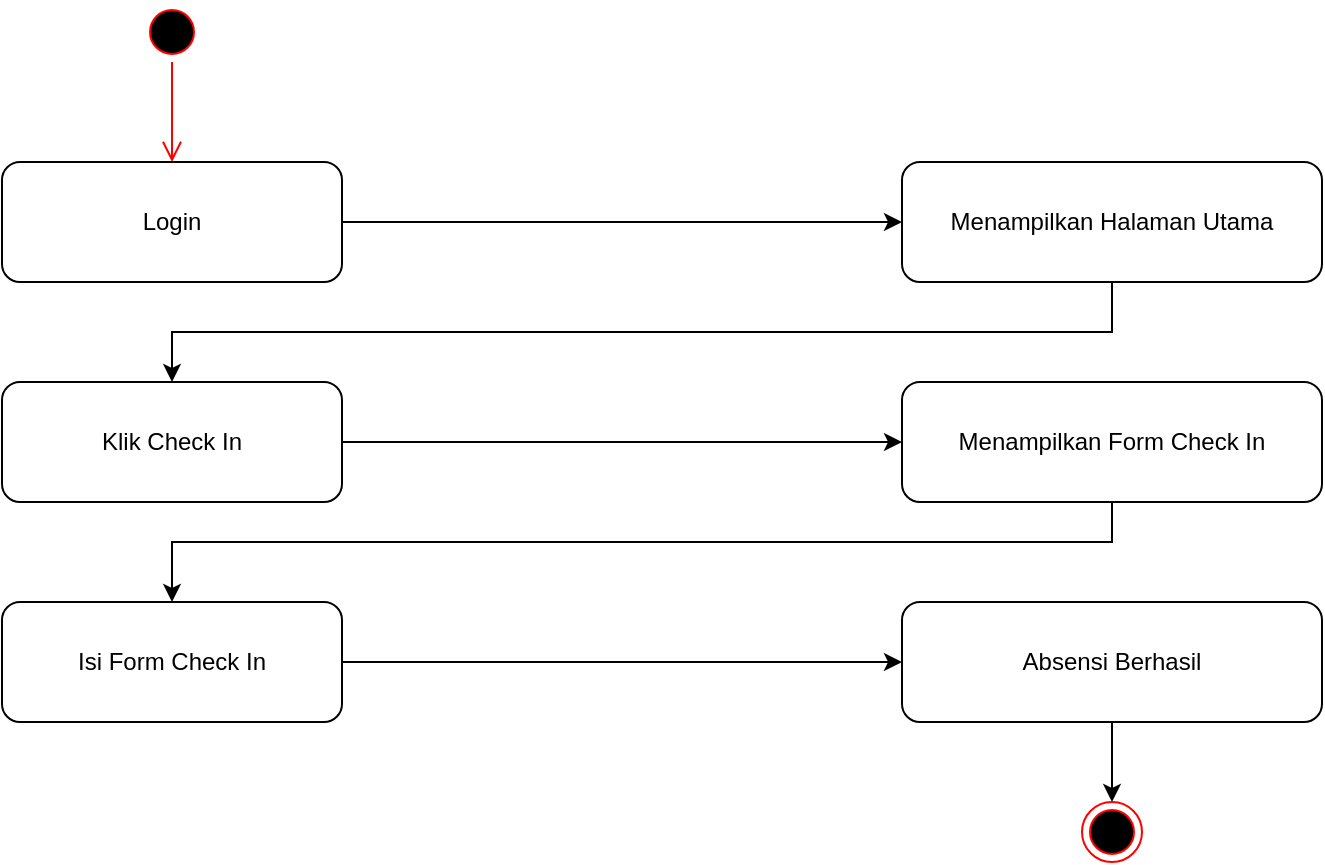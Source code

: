 <mxfile version="22.1.3" type="github">
  <diagram name="Halaman-1" id="7L_tiPoQqT-87Dtt8Oah">
    <mxGraphModel dx="1050" dy="603" grid="1" gridSize="10" guides="1" tooltips="1" connect="1" arrows="1" fold="1" page="1" pageScale="1" pageWidth="827" pageHeight="1169" math="0" shadow="0">
      <root>
        <mxCell id="0" />
        <mxCell id="1" parent="0" />
        <mxCell id="S7L3qb6RAmKxS-3aenxL-1" value="" style="ellipse;html=1;shape=startState;fillColor=#000000;strokeColor=#ff0000;" vertex="1" parent="1">
          <mxGeometry x="120" y="90" width="30" height="30" as="geometry" />
        </mxCell>
        <mxCell id="S7L3qb6RAmKxS-3aenxL-2" value="" style="edgeStyle=orthogonalEdgeStyle;html=1;verticalAlign=bottom;endArrow=open;endSize=8;strokeColor=#ff0000;rounded=0;" edge="1" source="S7L3qb6RAmKxS-3aenxL-1" parent="1">
          <mxGeometry relative="1" as="geometry">
            <mxPoint x="135" y="170" as="targetPoint" />
          </mxGeometry>
        </mxCell>
        <mxCell id="S7L3qb6RAmKxS-3aenxL-10" style="edgeStyle=orthogonalEdgeStyle;rounded=0;orthogonalLoop=1;jettySize=auto;html=1;exitX=1;exitY=0.5;exitDx=0;exitDy=0;entryX=0;entryY=0.5;entryDx=0;entryDy=0;" edge="1" parent="1" source="S7L3qb6RAmKxS-3aenxL-3" target="S7L3qb6RAmKxS-3aenxL-4">
          <mxGeometry relative="1" as="geometry" />
        </mxCell>
        <mxCell id="S7L3qb6RAmKxS-3aenxL-3" value="Login" style="rounded=1;whiteSpace=wrap;html=1;" vertex="1" parent="1">
          <mxGeometry x="50" y="170" width="170" height="60" as="geometry" />
        </mxCell>
        <mxCell id="S7L3qb6RAmKxS-3aenxL-11" style="edgeStyle=orthogonalEdgeStyle;rounded=0;orthogonalLoop=1;jettySize=auto;html=1;exitX=0.5;exitY=1;exitDx=0;exitDy=0;entryX=0.5;entryY=0;entryDx=0;entryDy=0;" edge="1" parent="1" source="S7L3qb6RAmKxS-3aenxL-4" target="S7L3qb6RAmKxS-3aenxL-5">
          <mxGeometry relative="1" as="geometry" />
        </mxCell>
        <mxCell id="S7L3qb6RAmKxS-3aenxL-4" value="Menampilkan Halaman Utama" style="rounded=1;whiteSpace=wrap;html=1;" vertex="1" parent="1">
          <mxGeometry x="500" y="170" width="210" height="60" as="geometry" />
        </mxCell>
        <mxCell id="S7L3qb6RAmKxS-3aenxL-15" style="edgeStyle=orthogonalEdgeStyle;rounded=0;orthogonalLoop=1;jettySize=auto;html=1;exitX=1;exitY=0.5;exitDx=0;exitDy=0;" edge="1" parent="1" source="S7L3qb6RAmKxS-3aenxL-5" target="S7L3qb6RAmKxS-3aenxL-7">
          <mxGeometry relative="1" as="geometry" />
        </mxCell>
        <mxCell id="S7L3qb6RAmKxS-3aenxL-5" value="Klik Check In" style="rounded=1;whiteSpace=wrap;html=1;" vertex="1" parent="1">
          <mxGeometry x="50" y="280" width="170" height="60" as="geometry" />
        </mxCell>
        <mxCell id="S7L3qb6RAmKxS-3aenxL-13" style="edgeStyle=orthogonalEdgeStyle;rounded=0;orthogonalLoop=1;jettySize=auto;html=1;exitX=1;exitY=0.5;exitDx=0;exitDy=0;" edge="1" parent="1" source="S7L3qb6RAmKxS-3aenxL-6" target="S7L3qb6RAmKxS-3aenxL-8">
          <mxGeometry relative="1" as="geometry" />
        </mxCell>
        <mxCell id="S7L3qb6RAmKxS-3aenxL-6" value="Isi Form Check In" style="rounded=1;whiteSpace=wrap;html=1;" vertex="1" parent="1">
          <mxGeometry x="50" y="390" width="170" height="60" as="geometry" />
        </mxCell>
        <mxCell id="S7L3qb6RAmKxS-3aenxL-12" style="edgeStyle=orthogonalEdgeStyle;rounded=0;orthogonalLoop=1;jettySize=auto;html=1;entryX=0.5;entryY=0;entryDx=0;entryDy=0;" edge="1" parent="1" source="S7L3qb6RAmKxS-3aenxL-7" target="S7L3qb6RAmKxS-3aenxL-6">
          <mxGeometry relative="1" as="geometry">
            <Array as="points">
              <mxPoint x="605" y="360" />
              <mxPoint x="135" y="360" />
            </Array>
          </mxGeometry>
        </mxCell>
        <mxCell id="S7L3qb6RAmKxS-3aenxL-7" value="Menampilkan Form Check In" style="rounded=1;whiteSpace=wrap;html=1;" vertex="1" parent="1">
          <mxGeometry x="500" y="280" width="210" height="60" as="geometry" />
        </mxCell>
        <mxCell id="S7L3qb6RAmKxS-3aenxL-14" style="edgeStyle=orthogonalEdgeStyle;rounded=0;orthogonalLoop=1;jettySize=auto;html=1;exitX=0.5;exitY=1;exitDx=0;exitDy=0;entryX=0.5;entryY=0;entryDx=0;entryDy=0;" edge="1" parent="1" source="S7L3qb6RAmKxS-3aenxL-8" target="S7L3qb6RAmKxS-3aenxL-9">
          <mxGeometry relative="1" as="geometry" />
        </mxCell>
        <mxCell id="S7L3qb6RAmKxS-3aenxL-8" value="Absensi Berhasil" style="rounded=1;whiteSpace=wrap;html=1;" vertex="1" parent="1">
          <mxGeometry x="500" y="390" width="210" height="60" as="geometry" />
        </mxCell>
        <mxCell id="S7L3qb6RAmKxS-3aenxL-9" value="" style="ellipse;html=1;shape=endState;fillColor=#000000;strokeColor=#ff0000;" vertex="1" parent="1">
          <mxGeometry x="590" y="490" width="30" height="30" as="geometry" />
        </mxCell>
      </root>
    </mxGraphModel>
  </diagram>
</mxfile>
